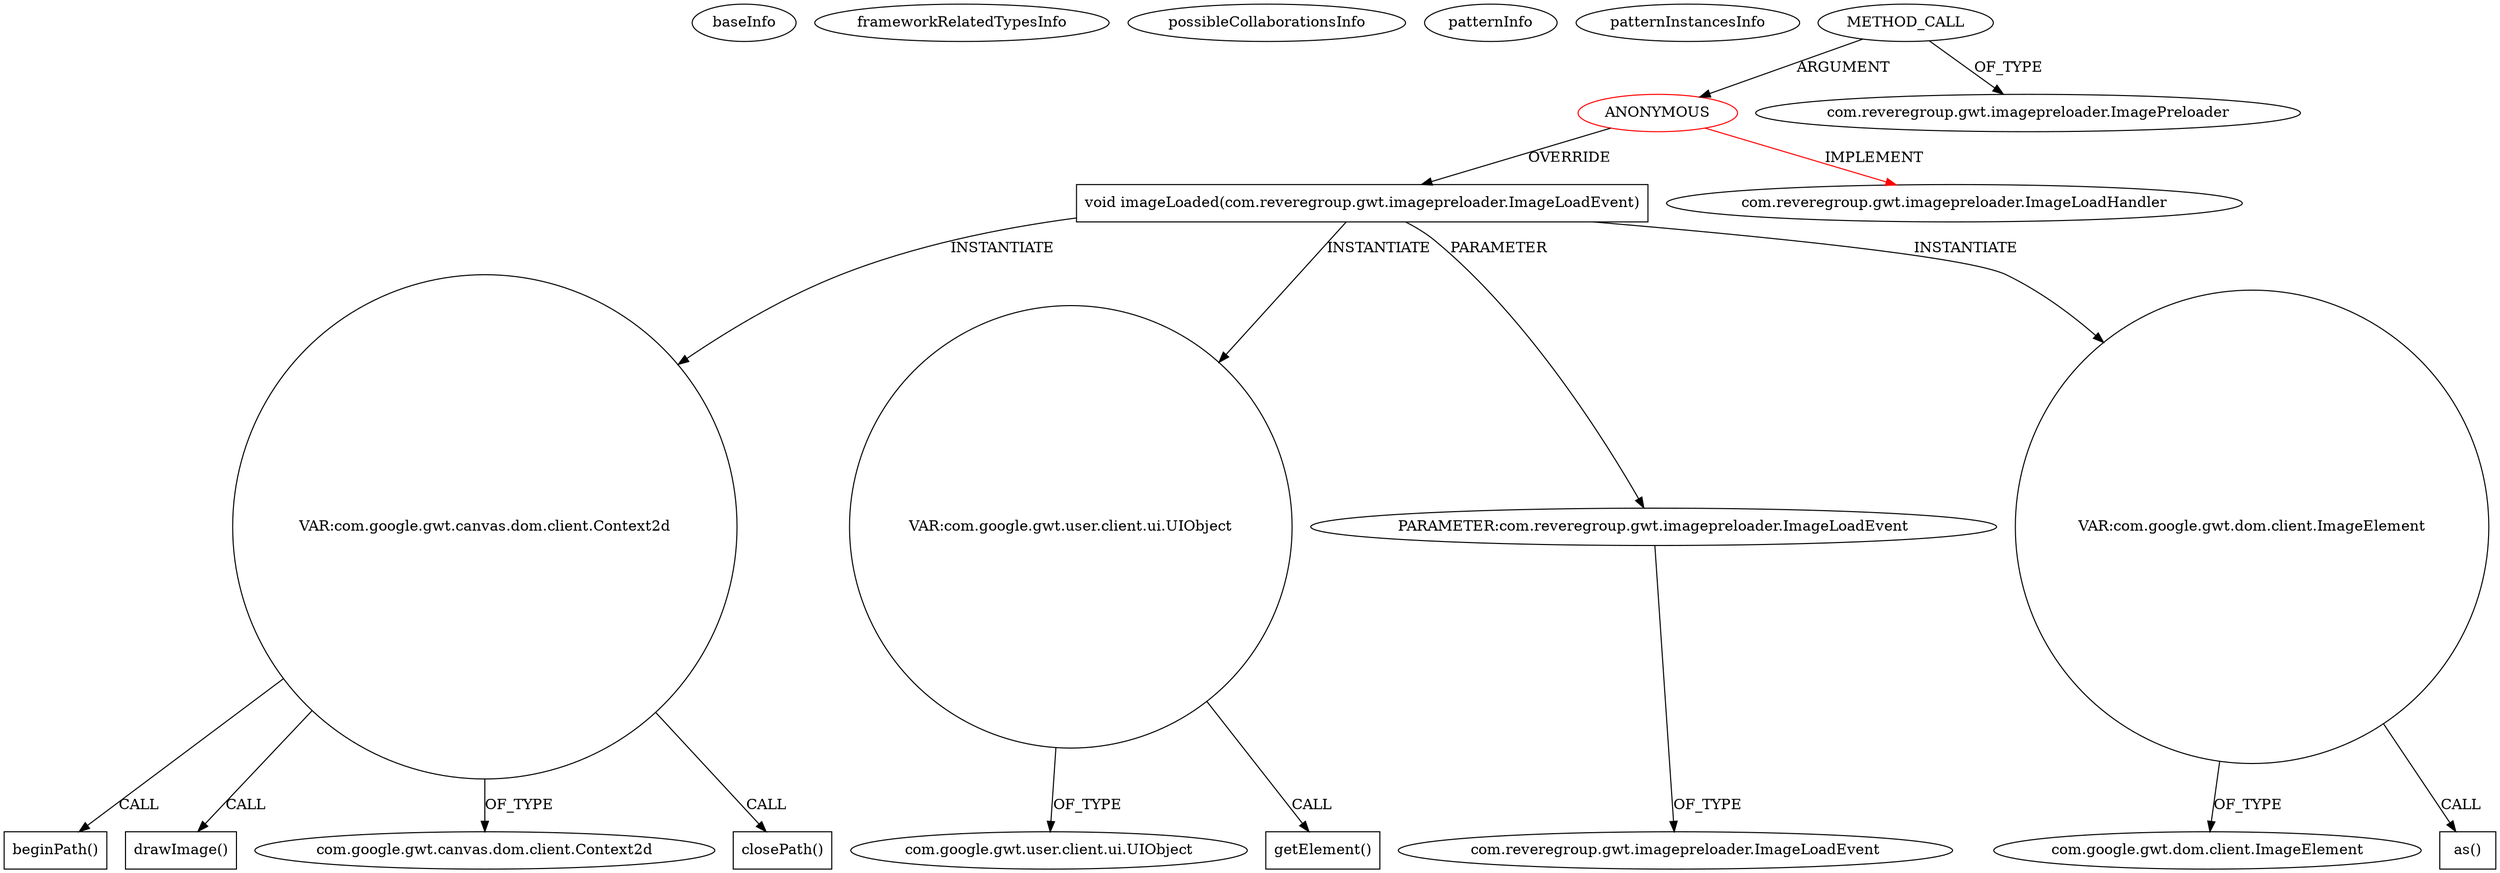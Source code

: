 digraph {
baseInfo[graphId=1964,category="pattern",isAnonymous=true,possibleRelation=false]
frameworkRelatedTypesInfo[0="com.reveregroup.gwt.imagepreloader.ImageLoadHandler"]
possibleCollaborationsInfo[]
patternInfo[frequency=2.0,patternRootClient=0]
patternInstancesInfo[0="jumanor-client-nodejsgwt~/jumanor-client-nodejsgwt/client-nodejsgwt-master/src/main/java/pck/client/TNave.java~void DibujarNave()~3308",1="jumanor-matamarcianos~/jumanor-matamarcianos/matamarcianos-master/src/main/java/pck/client/TNave.java~void DibujarNaveArriba()~3324"]
4[label="void imageLoaded(com.reveregroup.gwt.imagepreloader.ImageLoadEvent)",vertexType="OVERRIDING_METHOD_DECLARATION",isFrameworkType=false,shape=box]
7[label="VAR:com.google.gwt.canvas.dom.client.Context2d",vertexType="VARIABLE_EXPRESION",isFrameworkType=false,shape=circle]
13[label="VAR:com.google.gwt.user.client.ui.UIObject",vertexType="VARIABLE_EXPRESION",isFrameworkType=false,shape=circle]
0[label="ANONYMOUS",vertexType="ROOT_ANONYMOUS_DECLARATION",isFrameworkType=false,color=red]
2[label="METHOD_CALL",vertexType="OUTSIDE_CALL",isFrameworkType=false]
3[label="com.reveregroup.gwt.imagepreloader.ImagePreloader",vertexType="FRAMEWORK_CLASS_TYPE",isFrameworkType=false]
15[label="com.google.gwt.user.client.ui.UIObject",vertexType="FRAMEWORK_CLASS_TYPE",isFrameworkType=false]
8[label="beginPath()",vertexType="INSIDE_CALL",isFrameworkType=false,shape=box]
5[label="PARAMETER:com.reveregroup.gwt.imagepreloader.ImageLoadEvent",vertexType="PARAMETER_DECLARATION",isFrameworkType=false]
17[label="drawImage()",vertexType="INSIDE_CALL",isFrameworkType=false,shape=box]
9[label="com.google.gwt.canvas.dom.client.Context2d",vertexType="FRAMEWORK_CLASS_TYPE",isFrameworkType=false]
10[label="VAR:com.google.gwt.dom.client.ImageElement",vertexType="VARIABLE_EXPRESION",isFrameworkType=false,shape=circle]
12[label="com.google.gwt.dom.client.ImageElement",vertexType="FRAMEWORK_CLASS_TYPE",isFrameworkType=false]
11[label="as()",vertexType="INSIDE_CALL",isFrameworkType=false,shape=box]
1[label="com.reveregroup.gwt.imagepreloader.ImageLoadHandler",vertexType="FRAMEWORK_INTERFACE_TYPE",isFrameworkType=false]
6[label="com.reveregroup.gwt.imagepreloader.ImageLoadEvent",vertexType="FRAMEWORK_CLASS_TYPE",isFrameworkType=false]
14[label="getElement()",vertexType="INSIDE_CALL",isFrameworkType=false,shape=box]
19[label="closePath()",vertexType="INSIDE_CALL",isFrameworkType=false,shape=box]
7->9[label="OF_TYPE"]
4->13[label="INSTANTIATE"]
4->7[label="INSTANTIATE"]
10->12[label="OF_TYPE"]
7->19[label="CALL"]
13->15[label="OF_TYPE"]
0->4[label="OVERRIDE"]
4->10[label="INSTANTIATE"]
7->8[label="CALL"]
5->6[label="OF_TYPE"]
2->3[label="OF_TYPE"]
13->14[label="CALL"]
4->5[label="PARAMETER"]
2->0[label="ARGUMENT"]
0->1[label="IMPLEMENT",color=red]
7->17[label="CALL"]
10->11[label="CALL"]
}
